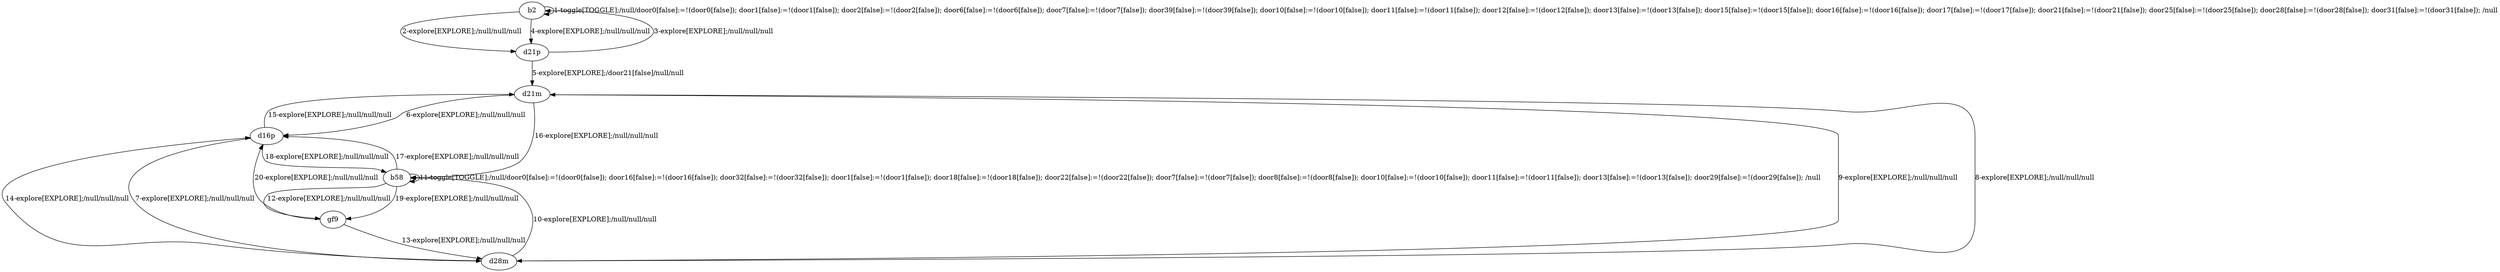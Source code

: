 # Total number of goals covered by this test: 1
# d16p --> d21m

digraph g {
"b2" -> "b2" [label = "1-toggle[TOGGLE];/null/door0[false]:=!(door0[false]); door1[false]:=!(door1[false]); door2[false]:=!(door2[false]); door6[false]:=!(door6[false]); door7[false]:=!(door7[false]); door39[false]:=!(door39[false]); door10[false]:=!(door10[false]); door11[false]:=!(door11[false]); door12[false]:=!(door12[false]); door13[false]:=!(door13[false]); door15[false]:=!(door15[false]); door16[false]:=!(door16[false]); door17[false]:=!(door17[false]); door21[false]:=!(door21[false]); door25[false]:=!(door25[false]); door28[false]:=!(door28[false]); door31[false]:=!(door31[false]); /null"];
"b2" -> "d21p" [label = "2-explore[EXPLORE];/null/null/null"];
"d21p" -> "b2" [label = "3-explore[EXPLORE];/null/null/null"];
"b2" -> "d21p" [label = "4-explore[EXPLORE];/null/null/null"];
"d21p" -> "d21m" [label = "5-explore[EXPLORE];/door21[false]/null/null"];
"d21m" -> "d16p" [label = "6-explore[EXPLORE];/null/null/null"];
"d16p" -> "d28m" [label = "7-explore[EXPLORE];/null/null/null"];
"d28m" -> "d21m" [label = "8-explore[EXPLORE];/null/null/null"];
"d21m" -> "d28m" [label = "9-explore[EXPLORE];/null/null/null"];
"d28m" -> "b58" [label = "10-explore[EXPLORE];/null/null/null"];
"b58" -> "b58" [label = "11-toggle[TOGGLE];/null/door0[false]:=!(door0[false]); door16[false]:=!(door16[false]); door32[false]:=!(door32[false]); door1[false]:=!(door1[false]); door18[false]:=!(door18[false]); door22[false]:=!(door22[false]); door7[false]:=!(door7[false]); door8[false]:=!(door8[false]); door10[false]:=!(door10[false]); door11[false]:=!(door11[false]); door13[false]:=!(door13[false]); door29[false]:=!(door29[false]); /null"];
"b58" -> "gf9" [label = "12-explore[EXPLORE];/null/null/null"];
"gf9" -> "d28m" [label = "13-explore[EXPLORE];/null/null/null"];
"d28m" -> "d16p" [label = "14-explore[EXPLORE];/null/null/null"];
"d16p" -> "d21m" [label = "15-explore[EXPLORE];/null/null/null"];
"d21m" -> "b58" [label = "16-explore[EXPLORE];/null/null/null"];
"b58" -> "d16p" [label = "17-explore[EXPLORE];/null/null/null"];
"d16p" -> "b58" [label = "18-explore[EXPLORE];/null/null/null"];
"b58" -> "gf9" [label = "19-explore[EXPLORE];/null/null/null"];
"gf9" -> "d16p" [label = "20-explore[EXPLORE];/null/null/null"];
}